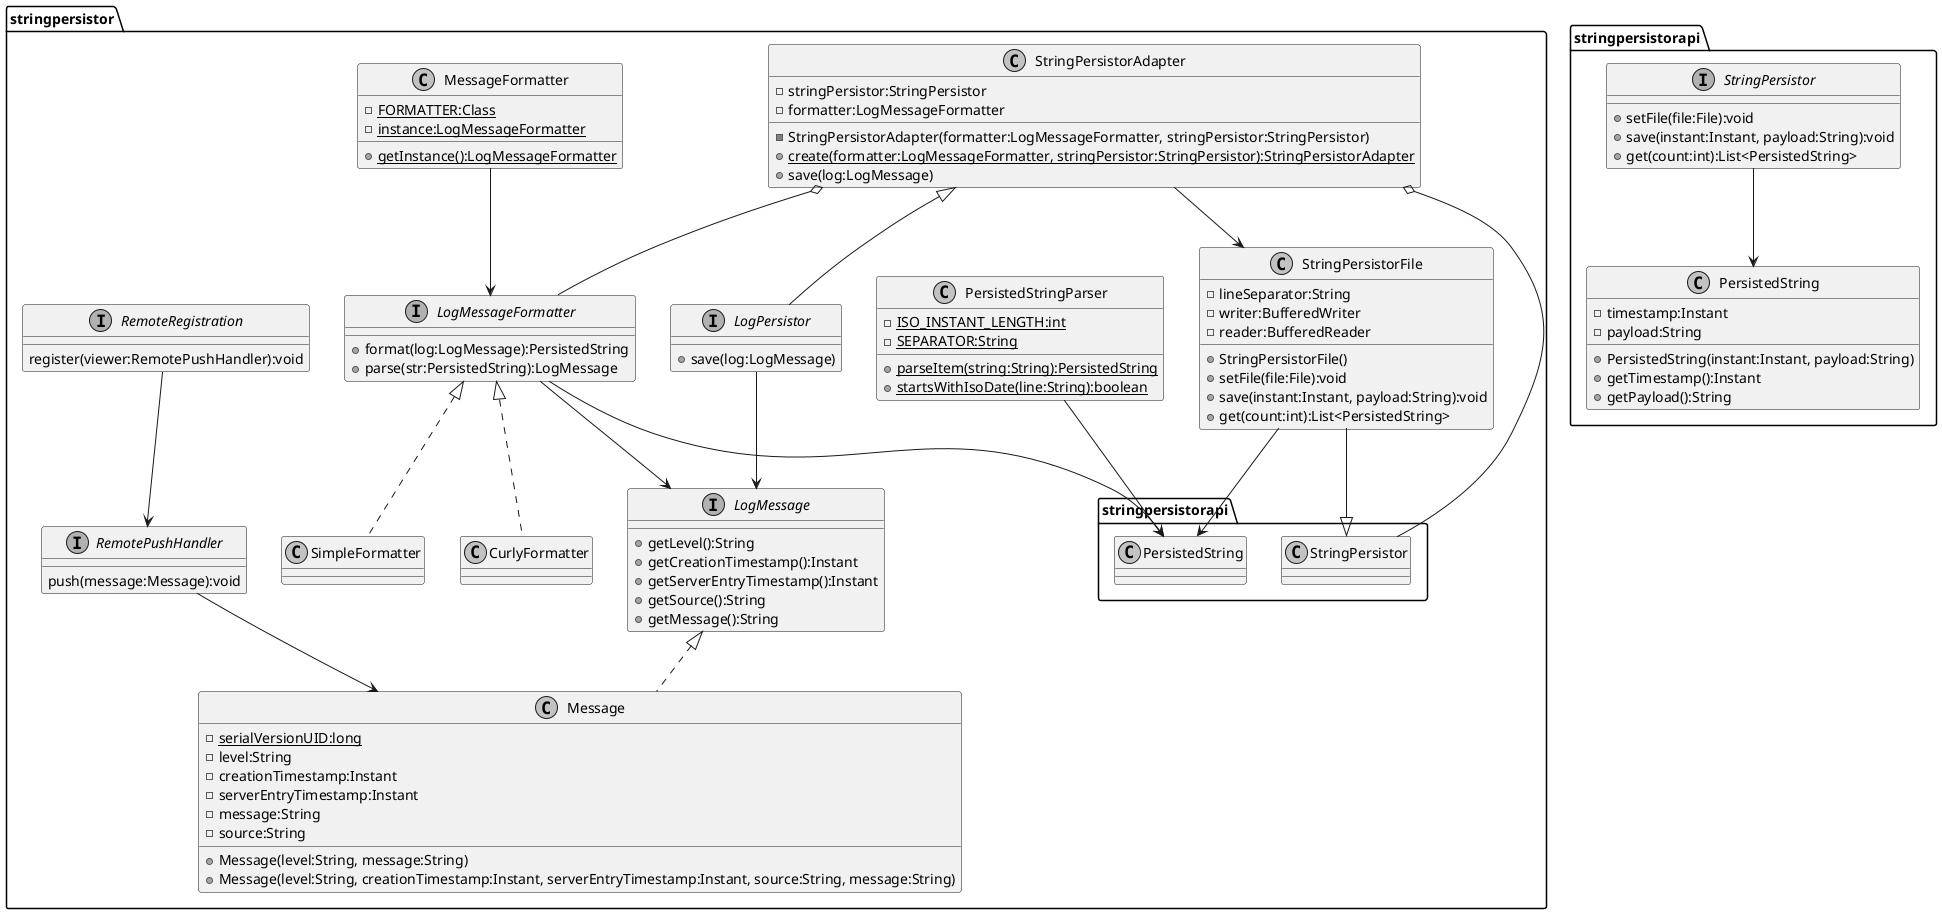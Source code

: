 @startuml

skinparam monochrome true
skinparam defaultFontName Droid Sans

package "stringpersistor" {
    interface LogMessage {
        + getLevel():String
        + getCreationTimestamp():Instant
        + getServerEntryTimestamp():Instant
        + getSource():String
        + getMessage():String
    }
    class Message {
        {static} - serialVersionUID:long
        - level:String
        - creationTimestamp:Instant
        - serverEntryTimestamp:Instant
        - message:String
        - source:String
        + Message(level:String, message:String)
        + Message(level:String, creationTimestamp:Instant, serverEntryTimestamp:Instant, source:String, message:String)
    }
    class StringPersistorFile {
        - lineSeparator:String
        - writer:BufferedWriter
        - reader:BufferedReader
        + StringPersistorFile()
        + setFile(file:File):void
        + save(instant:Instant, payload:String):void
        + get(count:int):List<PersistedString>
    }
    class PersistedStringParser {
        {static} - ISO_INSTANT_LENGTH:int
        {static} - SEPARATOR:String
        {static} + parseItem(string:String):PersistedString
        {static} + startsWithIsoDate(line:String):boolean
    }
    interface LogPersistor {
        + save(log:LogMessage)
    }
    class StringPersistorAdapter {
        - stringPersistor:StringPersistor
        - formatter:LogMessageFormatter
        - StringPersistorAdapter(formatter:LogMessageFormatter, stringPersistor:StringPersistor)
        {static} + create(formatter:LogMessageFormatter, stringPersistor:StringPersistor):StringPersistorAdapter
        + save(log:LogMessage)
    }
    interface LogMessageFormatter {
        + format(log:LogMessage):PersistedString
        + parse(str:PersistedString):LogMessage
    }
    class SimpleFormatter {
    }
    class CurlyFormatter {
    }
    class MessageFormatter {
        {static} - FORMATTER:Class
        {static} - instance:LogMessageFormatter
        {static} + getInstance():LogMessageFormatter
    }
    interface RemotePushHandler {
        push(message:Message):void
    }
    interface RemoteRegistration {
        register(viewer:RemotePushHandler):void
    }
    stringpersistorapi.StringPersistor <|-- StringPersistorFile
    StringPersistorFile --> stringpersistorapi.PersistedString
    PersistedStringParser --> stringpersistorapi.PersistedString
    LogMessage <|.. Message
    LogPersistor --> LogMessage
    StringPersistorAdapter <|-- LogPersistor
    StringPersistorAdapter o-- stringpersistorapi.StringPersistor
    StringPersistorAdapter --> StringPersistorFile
    StringPersistorAdapter o-- LogMessageFormatter
    LogMessageFormatter --> LogMessage
    LogMessageFormatter --> stringpersistorapi.PersistedString
    LogMessageFormatter <|.. SimpleFormatter
    LogMessageFormatter <|.. CurlyFormatter
    MessageFormatter --> LogMessageFormatter
    RemotePushHandler --> Message
    RemoteRegistration --> RemotePushHandler
}

package "stringpersistorapi" {
    interface StringPersistor {
        + setFile(file:File):void
        + save(instant:Instant, payload:String):void
        + get(count:int):List<PersistedString>
    }
    class PersistedString {
        - timestamp:Instant
        - payload:String
        + PersistedString(instant:Instant, payload:String)
        + getTimestamp():Instant
        + getPayload():String
    }
    StringPersistor --> PersistedString
}

@enduml
